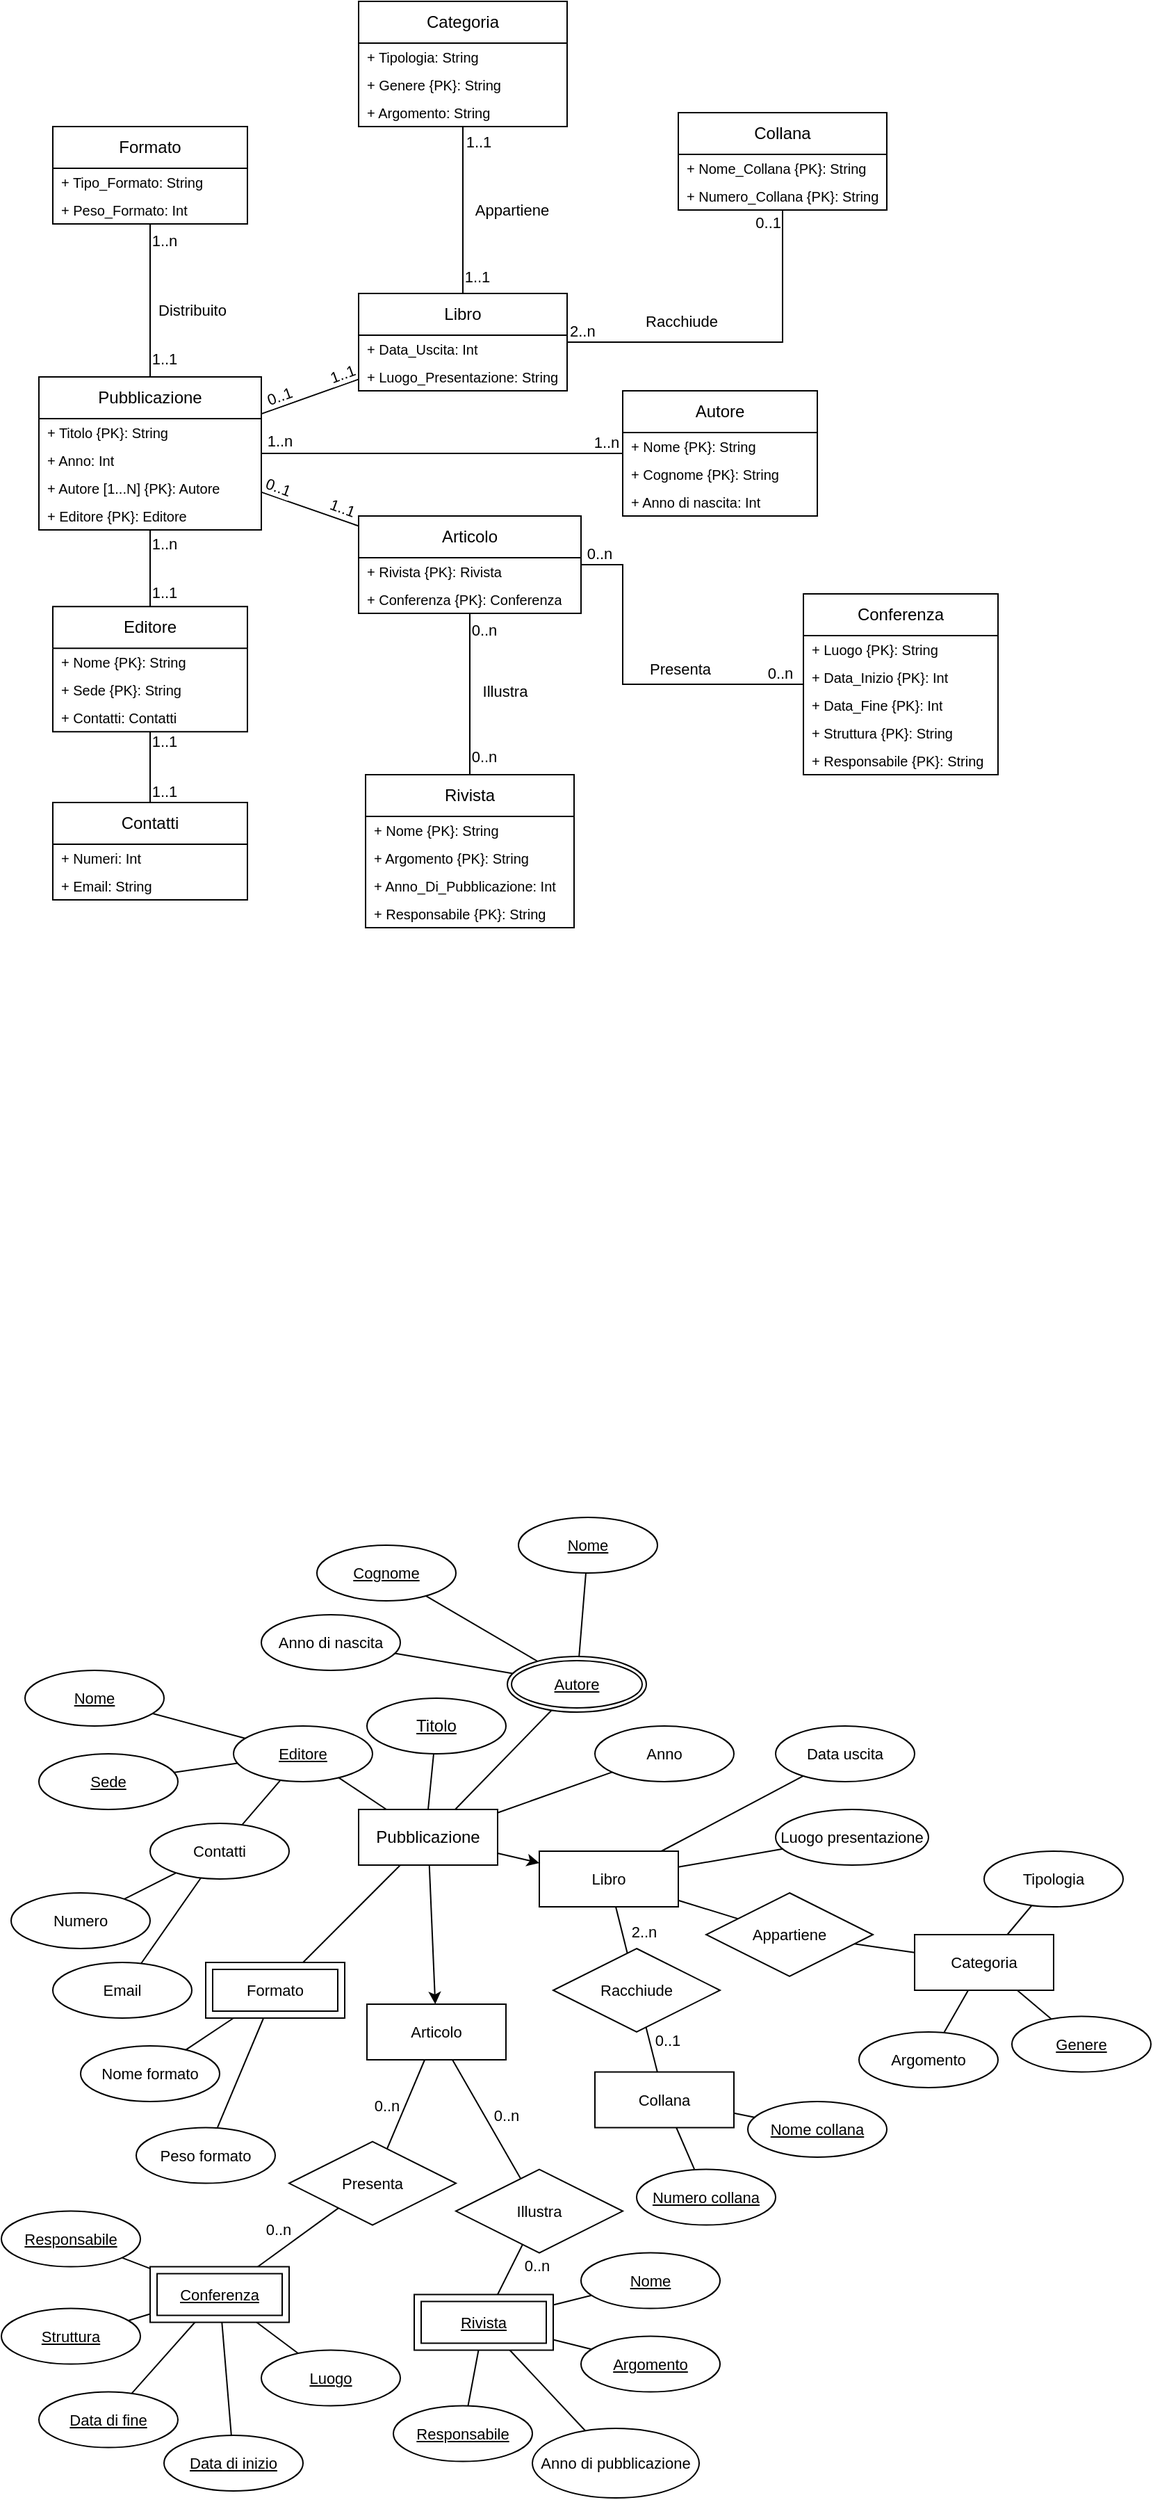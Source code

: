 <mxfile version="26.1.3">
  <diagram name="Pagina-1" id="gUakb1eG00iQR8x7TaLS">
    <mxGraphModel dx="3149" dy="2540" grid="1" gridSize="10" guides="1" tooltips="1" connect="1" arrows="1" fold="1" page="1" pageScale="1" pageWidth="827" pageHeight="1169" math="0" shadow="0">
      <root>
        <mxCell id="0" />
        <mxCell id="1" parent="0" />
        <mxCell id="voZhsEm-r_xCfaCIF_3K-1" value="Pubblicazione" style="swimlane;fontStyle=0;childLayout=stackLayout;horizontal=1;startSize=30;horizontalStack=0;resizeParent=1;resizeParentMax=0;resizeLast=0;collapsible=1;marginBottom=0;whiteSpace=wrap;html=1;" parent="1" vertex="1">
          <mxGeometry x="-800" y="-780" width="160" height="110" as="geometry" />
        </mxCell>
        <mxCell id="voZhsEm-r_xCfaCIF_3K-2" value="&lt;font style=&quot;font-size: 10px;&quot;&gt;+ Titolo {PK}: String&lt;/font&gt;" style="text;strokeColor=none;fillColor=none;align=left;verticalAlign=middle;spacingLeft=4;spacingRight=4;overflow=hidden;points=[[0,0.5],[1,0.5]];portConstraint=eastwest;rotatable=0;whiteSpace=wrap;html=1;" parent="voZhsEm-r_xCfaCIF_3K-1" vertex="1">
          <mxGeometry y="30" width="160" height="20" as="geometry" />
        </mxCell>
        <mxCell id="voZhsEm-r_xCfaCIF_3K-4" value="&lt;font style=&quot;font-size: 10px;&quot;&gt;+ Anno: Int&lt;/font&gt;" style="text;strokeColor=none;fillColor=none;align=left;verticalAlign=middle;spacingLeft=4;spacingRight=4;overflow=hidden;points=[[0,0.5],[1,0.5]];portConstraint=eastwest;rotatable=0;whiteSpace=wrap;html=1;" parent="voZhsEm-r_xCfaCIF_3K-1" vertex="1">
          <mxGeometry y="50" width="160" height="20" as="geometry" />
        </mxCell>
        <mxCell id="voZhsEm-r_xCfaCIF_3K-3" value="&lt;font style=&quot;font-size: 10px;&quot;&gt;+ Autore [1...N] {PK}: Autore&lt;/font&gt;" style="text;strokeColor=none;fillColor=none;align=left;verticalAlign=middle;spacingLeft=4;spacingRight=4;overflow=hidden;points=[[0,0.5],[1,0.5]];portConstraint=eastwest;rotatable=0;whiteSpace=wrap;html=1;" parent="voZhsEm-r_xCfaCIF_3K-1" vertex="1">
          <mxGeometry y="70" width="160" height="20" as="geometry" />
        </mxCell>
        <mxCell id="jsHb7b36GZ4GkRZqTDLe-23" value="&lt;font style=&quot;font-size: 10px;&quot;&gt;+ Editore {PK}: Editore&lt;/font&gt;" style="text;strokeColor=none;fillColor=none;align=left;verticalAlign=middle;spacingLeft=4;spacingRight=4;overflow=hidden;points=[[0,0.5],[1,0.5]];portConstraint=eastwest;rotatable=0;whiteSpace=wrap;html=1;" parent="voZhsEm-r_xCfaCIF_3K-1" vertex="1">
          <mxGeometry y="90" width="160" height="20" as="geometry" />
        </mxCell>
        <mxCell id="jsHb7b36GZ4GkRZqTDLe-57" style="edgeStyle=orthogonalEdgeStyle;rounded=0;orthogonalLoop=1;jettySize=auto;html=1;fontSize=12;startSize=8;endSize=8;endArrow=none;startFill=0;" parent="1" source="voZhsEm-r_xCfaCIF_3K-10" target="voZhsEm-r_xCfaCIF_3K-1" edge="1">
          <mxGeometry relative="1" as="geometry" />
        </mxCell>
        <mxCell id="LyLU5Vvw4hms6EyPSJXu-3" value="1..n" style="edgeLabel;html=1;align=center;verticalAlign=middle;resizable=0;points=[];" vertex="1" connectable="0" parent="jsHb7b36GZ4GkRZqTDLe-57">
          <mxGeometry x="0.943" relative="1" as="geometry">
            <mxPoint x="5" y="-9" as="offset" />
          </mxGeometry>
        </mxCell>
        <mxCell id="LyLU5Vvw4hms6EyPSJXu-4" value="1..n" style="edgeLabel;html=1;align=center;verticalAlign=middle;resizable=0;points=[];" vertex="1" connectable="0" parent="jsHb7b36GZ4GkRZqTDLe-57">
          <mxGeometry x="-0.895" relative="1" as="geometry">
            <mxPoint x="1" y="-8" as="offset" />
          </mxGeometry>
        </mxCell>
        <mxCell id="voZhsEm-r_xCfaCIF_3K-10" value="Autore" style="swimlane;fontStyle=0;childLayout=stackLayout;horizontal=1;startSize=30;horizontalStack=0;resizeParent=1;resizeParentMax=0;resizeLast=0;collapsible=1;marginBottom=0;whiteSpace=wrap;html=1;" parent="1" vertex="1">
          <mxGeometry x="-380" y="-770" width="140" height="90" as="geometry" />
        </mxCell>
        <mxCell id="voZhsEm-r_xCfaCIF_3K-11" value="&lt;font style=&quot;font-size: 10px;&quot;&gt;+ Nome {PK}: String&lt;/font&gt;" style="text;strokeColor=none;fillColor=none;align=left;verticalAlign=middle;spacingLeft=4;spacingRight=4;overflow=hidden;points=[[0,0.5],[1,0.5]];portConstraint=eastwest;rotatable=0;whiteSpace=wrap;html=1;" parent="voZhsEm-r_xCfaCIF_3K-10" vertex="1">
          <mxGeometry y="30" width="140" height="20" as="geometry" />
        </mxCell>
        <mxCell id="voZhsEm-r_xCfaCIF_3K-12" value="&lt;font style=&quot;font-size: 10px;&quot;&gt;+ Cognome {PK}: String&lt;/font&gt;" style="text;strokeColor=none;fillColor=none;align=left;verticalAlign=middle;spacingLeft=4;spacingRight=4;overflow=hidden;points=[[0,0.5],[1,0.5]];portConstraint=eastwest;rotatable=0;whiteSpace=wrap;html=1;" parent="voZhsEm-r_xCfaCIF_3K-10" vertex="1">
          <mxGeometry y="50" width="140" height="20" as="geometry" />
        </mxCell>
        <mxCell id="voZhsEm-r_xCfaCIF_3K-13" value="&lt;font style=&quot;font-size: 10px;&quot;&gt;+ Anno di nascita: Int&lt;/font&gt;" style="text;strokeColor=none;fillColor=none;align=left;verticalAlign=middle;spacingLeft=4;spacingRight=4;overflow=hidden;points=[[0,0.5],[1,0.5]];portConstraint=eastwest;rotatable=0;whiteSpace=wrap;html=1;" parent="voZhsEm-r_xCfaCIF_3K-10" vertex="1">
          <mxGeometry y="70" width="140" height="20" as="geometry" />
        </mxCell>
        <mxCell id="jsHb7b36GZ4GkRZqTDLe-11" style="edgeStyle=orthogonalEdgeStyle;rounded=0;orthogonalLoop=1;jettySize=auto;html=1;fontSize=12;startSize=8;endSize=8;endArrow=none;startFill=0;" parent="1" source="voZhsEm-r_xCfaCIF_3K-14" target="voZhsEm-r_xCfaCIF_3K-42" edge="1">
          <mxGeometry relative="1" as="geometry" />
        </mxCell>
        <mxCell id="LyLU5Vvw4hms6EyPSJXu-11" value="0..n" style="edgeLabel;html=1;align=center;verticalAlign=middle;resizable=0;points=[];" vertex="1" connectable="0" parent="jsHb7b36GZ4GkRZqTDLe-11">
          <mxGeometry x="0.811" relative="1" as="geometry">
            <mxPoint x="10" y="1" as="offset" />
          </mxGeometry>
        </mxCell>
        <mxCell id="LyLU5Vvw4hms6EyPSJXu-12" value="0..n" style="edgeLabel;html=1;align=center;verticalAlign=middle;resizable=0;points=[];" vertex="1" connectable="0" parent="jsHb7b36GZ4GkRZqTDLe-11">
          <mxGeometry x="-0.781" relative="1" as="geometry">
            <mxPoint x="10" y="-1" as="offset" />
          </mxGeometry>
        </mxCell>
        <mxCell id="LyLU5Vvw4hms6EyPSJXu-122" value="Illustra" style="edgeLabel;html=1;align=center;verticalAlign=middle;resizable=0;points=[];fontFamily=Helvetica;fontSize=11;fontColor=default;labelBackgroundColor=default;" vertex="1" connectable="0" parent="jsHb7b36GZ4GkRZqTDLe-11">
          <mxGeometry x="0.031" y="-1" relative="1" as="geometry">
            <mxPoint x="24" as="offset" />
          </mxGeometry>
        </mxCell>
        <mxCell id="voZhsEm-r_xCfaCIF_3K-14" value="Rivista" style="swimlane;fontStyle=0;childLayout=stackLayout;horizontal=1;startSize=30;horizontalStack=0;resizeParent=1;resizeParentMax=0;resizeLast=0;collapsible=1;marginBottom=0;whiteSpace=wrap;html=1;" parent="1" vertex="1">
          <mxGeometry x="-565" y="-494" width="150" height="110" as="geometry" />
        </mxCell>
        <mxCell id="voZhsEm-r_xCfaCIF_3K-15" value="&lt;font style=&quot;font-size: 10px;&quot;&gt;+ Nome {PK}: String&lt;/font&gt;" style="text;strokeColor=none;fillColor=none;align=left;verticalAlign=middle;spacingLeft=4;spacingRight=4;overflow=hidden;points=[[0,0.5],[1,0.5]];portConstraint=eastwest;rotatable=0;whiteSpace=wrap;html=1;" parent="voZhsEm-r_xCfaCIF_3K-14" vertex="1">
          <mxGeometry y="30" width="150" height="20" as="geometry" />
        </mxCell>
        <mxCell id="voZhsEm-r_xCfaCIF_3K-16" value="&lt;font style=&quot;font-size: 10px;&quot;&gt;+ Argomento {PK}: String&lt;/font&gt;" style="text;strokeColor=none;fillColor=none;align=left;verticalAlign=middle;spacingLeft=4;spacingRight=4;overflow=hidden;points=[[0,0.5],[1,0.5]];portConstraint=eastwest;rotatable=0;whiteSpace=wrap;html=1;" parent="voZhsEm-r_xCfaCIF_3K-14" vertex="1">
          <mxGeometry y="50" width="150" height="20" as="geometry" />
        </mxCell>
        <mxCell id="voZhsEm-r_xCfaCIF_3K-18" value="&lt;span style=&quot;font-size: 10px;&quot;&gt;+ Anno_Di_Pubblicazione: Int&lt;/span&gt;" style="text;strokeColor=none;fillColor=none;align=left;verticalAlign=middle;spacingLeft=4;spacingRight=4;overflow=hidden;points=[[0,0.5],[1,0.5]];portConstraint=eastwest;rotatable=0;whiteSpace=wrap;html=1;" parent="voZhsEm-r_xCfaCIF_3K-14" vertex="1">
          <mxGeometry y="70" width="150" height="20" as="geometry" />
        </mxCell>
        <mxCell id="jsHb7b36GZ4GkRZqTDLe-46" value="&lt;span style=&quot;font-size: 10px;&quot;&gt;+ Responsabile&amp;nbsp;&lt;/span&gt;&lt;span style=&quot;font-size: 10px;&quot;&gt;{PK}&lt;/span&gt;&lt;span style=&quot;font-size: 10px;&quot;&gt;: String&lt;/span&gt;" style="text;strokeColor=none;fillColor=none;align=left;verticalAlign=middle;spacingLeft=4;spacingRight=4;overflow=hidden;points=[[0,0.5],[1,0.5]];portConstraint=eastwest;rotatable=0;whiteSpace=wrap;html=1;" parent="voZhsEm-r_xCfaCIF_3K-14" vertex="1">
          <mxGeometry y="90" width="150" height="20" as="geometry" />
        </mxCell>
        <mxCell id="jsHb7b36GZ4GkRZqTDLe-55" style="edgeStyle=orthogonalEdgeStyle;rounded=0;orthogonalLoop=1;jettySize=auto;html=1;fontSize=12;startSize=8;endSize=8;endArrow=none;startFill=0;" parent="1" source="voZhsEm-r_xCfaCIF_3K-21" target="jsHb7b36GZ4GkRZqTDLe-42" edge="1">
          <mxGeometry relative="1" as="geometry" />
        </mxCell>
        <mxCell id="LyLU5Vvw4hms6EyPSJXu-15" value="1..1" style="edgeLabel;html=1;align=center;verticalAlign=middle;resizable=0;points=[];" vertex="1" connectable="0" parent="jsHb7b36GZ4GkRZqTDLe-55">
          <mxGeometry x="0.773" y="-1" relative="1" as="geometry">
            <mxPoint x="9" y="1" as="offset" />
          </mxGeometry>
        </mxCell>
        <mxCell id="LyLU5Vvw4hms6EyPSJXu-16" value="1..1" style="edgeLabel;html=1;align=center;verticalAlign=middle;resizable=0;points=[];" vertex="1" connectable="0" parent="jsHb7b36GZ4GkRZqTDLe-55">
          <mxGeometry x="-0.674" y="2" relative="1" as="geometry">
            <mxPoint x="12" as="offset" />
          </mxGeometry>
        </mxCell>
        <mxCell id="voZhsEm-r_xCfaCIF_3K-21" value="Contatti" style="swimlane;fontStyle=0;childLayout=stackLayout;horizontal=1;startSize=30;horizontalStack=0;resizeParent=1;resizeParentMax=0;resizeLast=0;collapsible=1;marginBottom=0;whiteSpace=wrap;html=1;" parent="1" vertex="1">
          <mxGeometry x="-790" y="-474" width="140" height="70" as="geometry" />
        </mxCell>
        <mxCell id="voZhsEm-r_xCfaCIF_3K-22" value="&lt;font style=&quot;font-size: 10px;&quot;&gt;+ Numeri: Int&amp;nbsp;&lt;/font&gt;" style="text;strokeColor=none;fillColor=none;align=left;verticalAlign=middle;spacingLeft=4;spacingRight=4;overflow=hidden;points=[[0,0.5],[1,0.5]];portConstraint=eastwest;rotatable=0;whiteSpace=wrap;html=1;" parent="voZhsEm-r_xCfaCIF_3K-21" vertex="1">
          <mxGeometry y="30" width="140" height="20" as="geometry" />
        </mxCell>
        <mxCell id="voZhsEm-r_xCfaCIF_3K-23" value="&lt;font style=&quot;font-size: 10px;&quot;&gt;+ Email: String&lt;/font&gt;" style="text;strokeColor=none;fillColor=none;align=left;verticalAlign=middle;spacingLeft=4;spacingRight=4;overflow=hidden;points=[[0,0.5],[1,0.5]];portConstraint=eastwest;rotatable=0;whiteSpace=wrap;html=1;" parent="voZhsEm-r_xCfaCIF_3K-21" vertex="1">
          <mxGeometry y="50" width="140" height="20" as="geometry" />
        </mxCell>
        <mxCell id="jsHb7b36GZ4GkRZqTDLe-6" style="edgeStyle=orthogonalEdgeStyle;rounded=0;orthogonalLoop=1;jettySize=auto;html=1;fontSize=12;startSize=8;endSize=8;strokeColor=default;endArrow=none;startFill=0;" parent="1" source="voZhsEm-r_xCfaCIF_3K-31" target="jsHb7b36GZ4GkRZqTDLe-2" edge="1">
          <mxGeometry relative="1" as="geometry" />
        </mxCell>
        <mxCell id="LyLU5Vvw4hms6EyPSJXu-1" value="1..1" style="edgeLabel;html=1;align=center;verticalAlign=middle;resizable=0;points=[];" vertex="1" connectable="0" parent="jsHb7b36GZ4GkRZqTDLe-6">
          <mxGeometry x="0.773" y="1" relative="1" as="geometry">
            <mxPoint x="9" y="1" as="offset" />
          </mxGeometry>
        </mxCell>
        <mxCell id="LyLU5Vvw4hms6EyPSJXu-2" value="1..1" style="edgeLabel;html=1;align=center;verticalAlign=middle;resizable=0;points=[];" vertex="1" connectable="0" parent="jsHb7b36GZ4GkRZqTDLe-6">
          <mxGeometry x="-0.858" y="-2" relative="1" as="geometry">
            <mxPoint x="13" y="2" as="offset" />
          </mxGeometry>
        </mxCell>
        <mxCell id="LyLU5Vvw4hms6EyPSJXu-125" value="Appartiene" style="edgeLabel;html=1;align=center;verticalAlign=middle;resizable=0;points=[];fontFamily=Helvetica;fontSize=11;fontColor=default;labelBackgroundColor=default;" vertex="1" connectable="0" parent="jsHb7b36GZ4GkRZqTDLe-6">
          <mxGeometry x="0.001" y="-2" relative="1" as="geometry">
            <mxPoint x="37" as="offset" />
          </mxGeometry>
        </mxCell>
        <mxCell id="voZhsEm-r_xCfaCIF_3K-31" value="Categoria" style="swimlane;fontStyle=0;childLayout=stackLayout;horizontal=1;startSize=30;horizontalStack=0;resizeParent=1;resizeParentMax=0;resizeLast=0;collapsible=1;marginBottom=0;whiteSpace=wrap;html=1;" parent="1" vertex="1">
          <mxGeometry x="-570" y="-1050" width="150" height="90" as="geometry" />
        </mxCell>
        <mxCell id="voZhsEm-r_xCfaCIF_3K-32" value="&lt;font style=&quot;font-size: 10px;&quot;&gt;+ Tipologia: String&lt;/font&gt;" style="text;strokeColor=none;fillColor=none;align=left;verticalAlign=middle;spacingLeft=4;spacingRight=4;overflow=hidden;points=[[0,0.5],[1,0.5]];portConstraint=eastwest;rotatable=0;whiteSpace=wrap;html=1;" parent="voZhsEm-r_xCfaCIF_3K-31" vertex="1">
          <mxGeometry y="30" width="150" height="20" as="geometry" />
        </mxCell>
        <mxCell id="voZhsEm-r_xCfaCIF_3K-33" value="&lt;font style=&quot;font-size: 10px;&quot;&gt;+ Genere {PK}: String&lt;/font&gt;" style="text;strokeColor=none;fillColor=none;align=left;verticalAlign=middle;spacingLeft=4;spacingRight=4;overflow=hidden;points=[[0,0.5],[1,0.5]];portConstraint=eastwest;rotatable=0;whiteSpace=wrap;html=1;" parent="voZhsEm-r_xCfaCIF_3K-31" vertex="1">
          <mxGeometry y="50" width="150" height="20" as="geometry" />
        </mxCell>
        <mxCell id="voZhsEm-r_xCfaCIF_3K-34" value="&lt;font style=&quot;font-size: 10px;&quot;&gt;+ Argomento: String&lt;/font&gt;" style="text;strokeColor=none;fillColor=none;align=left;verticalAlign=middle;spacingLeft=4;spacingRight=4;overflow=hidden;points=[[0,0.5],[1,0.5]];portConstraint=eastwest;rotatable=0;whiteSpace=wrap;html=1;" parent="voZhsEm-r_xCfaCIF_3K-31" vertex="1">
          <mxGeometry y="70" width="150" height="20" as="geometry" />
        </mxCell>
        <mxCell id="jsHb7b36GZ4GkRZqTDLe-8" style="edgeStyle=none;curved=1;rounded=0;orthogonalLoop=1;jettySize=auto;html=1;fontSize=12;startSize=8;endSize=8;endArrow=none;startFill=0;" parent="1" source="voZhsEm-r_xCfaCIF_3K-42" target="voZhsEm-r_xCfaCIF_3K-1" edge="1">
          <mxGeometry relative="1" as="geometry" />
        </mxCell>
        <mxCell id="LyLU5Vvw4hms6EyPSJXu-5" value="0..1" style="edgeLabel;html=1;align=center;verticalAlign=middle;resizable=0;points=[];rotation=20;" vertex="1" connectable="0" parent="jsHb7b36GZ4GkRZqTDLe-8">
          <mxGeometry x="0.795" y="-1" relative="1" as="geometry">
            <mxPoint x="4" y="-6" as="offset" />
          </mxGeometry>
        </mxCell>
        <mxCell id="LyLU5Vvw4hms6EyPSJXu-6" value="1..1" style="edgeLabel;html=1;align=center;verticalAlign=middle;resizable=0;points=[];rotation=20;" vertex="1" connectable="0" parent="jsHb7b36GZ4GkRZqTDLe-8">
          <mxGeometry x="-0.665" y="-2" relative="1" as="geometry">
            <mxPoint x="-1" y="-7" as="offset" />
          </mxGeometry>
        </mxCell>
        <mxCell id="voZhsEm-r_xCfaCIF_3K-42" value="Articolo" style="swimlane;fontStyle=0;childLayout=stackLayout;horizontal=1;startSize=30;horizontalStack=0;resizeParent=1;resizeParentMax=0;resizeLast=0;collapsible=1;marginBottom=0;whiteSpace=wrap;html=1;" parent="1" vertex="1">
          <mxGeometry x="-570" y="-680" width="160" height="70" as="geometry" />
        </mxCell>
        <mxCell id="voZhsEm-r_xCfaCIF_3K-44" value="&lt;font style=&quot;font-size: 10px;&quot;&gt;+ Rivista {PK}: Rivista&lt;/font&gt;" style="text;strokeColor=none;fillColor=none;align=left;verticalAlign=middle;spacingLeft=4;spacingRight=4;overflow=hidden;points=[[0,0.5],[1,0.5]];portConstraint=eastwest;rotatable=0;whiteSpace=wrap;html=1;" parent="voZhsEm-r_xCfaCIF_3K-42" vertex="1">
          <mxGeometry y="30" width="160" height="20" as="geometry" />
        </mxCell>
        <mxCell id="voZhsEm-r_xCfaCIF_3K-50" value="&lt;font style=&quot;font-size: 10px;&quot;&gt;+ Conferenza {PK}: Conferenza&lt;/font&gt;" style="text;strokeColor=none;fillColor=none;align=left;verticalAlign=middle;spacingLeft=4;spacingRight=4;overflow=hidden;points=[[0,0.5],[1,0.5]];portConstraint=eastwest;rotatable=0;whiteSpace=wrap;html=1;" parent="voZhsEm-r_xCfaCIF_3K-42" vertex="1">
          <mxGeometry y="50" width="160" height="20" as="geometry" />
        </mxCell>
        <mxCell id="voZhsEm-r_xCfaCIF_3K-46" value="Collana" style="swimlane;fontStyle=0;childLayout=stackLayout;horizontal=1;startSize=30;horizontalStack=0;resizeParent=1;resizeParentMax=0;resizeLast=0;collapsible=1;marginBottom=0;whiteSpace=wrap;html=1;" parent="1" vertex="1">
          <mxGeometry x="-340" y="-970" width="150" height="70" as="geometry" />
        </mxCell>
        <mxCell id="voZhsEm-r_xCfaCIF_3K-47" value="&lt;font style=&quot;font-size: 10px;&quot;&gt;+ Nome_Collana {PK}: String&lt;/font&gt;" style="text;strokeColor=none;fillColor=none;align=left;verticalAlign=middle;spacingLeft=4;spacingRight=4;overflow=hidden;points=[[0,0.5],[1,0.5]];portConstraint=eastwest;rotatable=0;whiteSpace=wrap;html=1;" parent="voZhsEm-r_xCfaCIF_3K-46" vertex="1">
          <mxGeometry y="30" width="150" height="20" as="geometry" />
        </mxCell>
        <mxCell id="voZhsEm-r_xCfaCIF_3K-48" value="&lt;font style=&quot;font-size: 10px;&quot;&gt;+ Numero_Collana {PK}: String&lt;/font&gt;" style="text;strokeColor=none;fillColor=none;align=left;verticalAlign=middle;spacingLeft=4;spacingRight=4;overflow=hidden;points=[[0,0.5],[1,0.5]];portConstraint=eastwest;rotatable=0;whiteSpace=wrap;html=1;" parent="voZhsEm-r_xCfaCIF_3K-46" vertex="1">
          <mxGeometry y="50" width="150" height="20" as="geometry" />
        </mxCell>
        <mxCell id="jsHb7b36GZ4GkRZqTDLe-12" style="edgeStyle=orthogonalEdgeStyle;rounded=0;orthogonalLoop=1;jettySize=auto;html=1;fontSize=12;startSize=8;endSize=8;endArrow=none;startFill=0;" parent="1" source="voZhsEm-r_xCfaCIF_3K-51" target="voZhsEm-r_xCfaCIF_3K-1" edge="1">
          <mxGeometry relative="1" as="geometry" />
        </mxCell>
        <mxCell id="LyLU5Vvw4hms6EyPSJXu-17" value="1..1" style="edgeLabel;html=1;align=center;verticalAlign=middle;resizable=0;points=[];" vertex="1" connectable="0" parent="jsHb7b36GZ4GkRZqTDLe-12">
          <mxGeometry x="0.808" relative="1" as="geometry">
            <mxPoint x="10" y="-3" as="offset" />
          </mxGeometry>
        </mxCell>
        <mxCell id="LyLU5Vvw4hms6EyPSJXu-18" value="1..n" style="edgeLabel;html=1;align=center;verticalAlign=middle;resizable=0;points=[];" vertex="1" connectable="0" parent="jsHb7b36GZ4GkRZqTDLe-12">
          <mxGeometry x="-0.811" relative="1" as="geometry">
            <mxPoint x="10" y="1" as="offset" />
          </mxGeometry>
        </mxCell>
        <mxCell id="LyLU5Vvw4hms6EyPSJXu-126" value="Distribuito" style="edgeLabel;html=1;align=center;verticalAlign=middle;resizable=0;points=[];fontFamily=Helvetica;fontSize=11;fontColor=default;labelBackgroundColor=default;" vertex="1" connectable="0" parent="jsHb7b36GZ4GkRZqTDLe-12">
          <mxGeometry x="0.124" y="1" relative="1" as="geometry">
            <mxPoint x="29" as="offset" />
          </mxGeometry>
        </mxCell>
        <mxCell id="voZhsEm-r_xCfaCIF_3K-51" value="Formato" style="swimlane;fontStyle=0;childLayout=stackLayout;horizontal=1;startSize=30;horizontalStack=0;resizeParent=1;resizeParentMax=0;resizeLast=0;collapsible=1;marginBottom=0;whiteSpace=wrap;html=1;" parent="1" vertex="1">
          <mxGeometry x="-790" y="-960" width="140" height="70" as="geometry" />
        </mxCell>
        <mxCell id="voZhsEm-r_xCfaCIF_3K-52" value="&lt;span style=&quot;font-size: 10px;&quot;&gt;+ Tipo&lt;/span&gt;&lt;span style=&quot;font-size: 10px; background-color: transparent; color: light-dark(rgb(0, 0, 0), rgb(255, 255, 255));&quot;&gt;_Formato: String&lt;/span&gt;" style="text;strokeColor=none;fillColor=none;align=left;verticalAlign=middle;spacingLeft=4;spacingRight=4;overflow=hidden;points=[[0,0.5],[1,0.5]];portConstraint=eastwest;rotatable=0;whiteSpace=wrap;html=1;" parent="voZhsEm-r_xCfaCIF_3K-51" vertex="1">
          <mxGeometry y="30" width="140" height="20" as="geometry" />
        </mxCell>
        <mxCell id="voZhsEm-r_xCfaCIF_3K-53" value="&lt;span style=&quot;font-size: 10px;&quot;&gt;+ Peso_Formato: Int&lt;/span&gt;" style="text;strokeColor=none;fillColor=none;align=left;verticalAlign=middle;spacingLeft=4;spacingRight=4;overflow=hidden;points=[[0,0.5],[1,0.5]];portConstraint=eastwest;rotatable=0;whiteSpace=wrap;html=1;" parent="voZhsEm-r_xCfaCIF_3K-51" vertex="1">
          <mxGeometry y="50" width="140" height="20" as="geometry" />
        </mxCell>
        <mxCell id="jsHb7b36GZ4GkRZqTDLe-7" style="edgeStyle=none;curved=0;rounded=0;orthogonalLoop=1;jettySize=auto;html=1;fontSize=12;startSize=8;endSize=8;endArrow=none;startFill=0;" parent="1" source="jsHb7b36GZ4GkRZqTDLe-2" target="voZhsEm-r_xCfaCIF_3K-1" edge="1">
          <mxGeometry relative="1" as="geometry" />
        </mxCell>
        <mxCell id="LyLU5Vvw4hms6EyPSJXu-7" value="0..1" style="edgeLabel;html=1;align=center;verticalAlign=middle;resizable=0;points=[];rotation=340;" vertex="1" connectable="0" parent="jsHb7b36GZ4GkRZqTDLe-7">
          <mxGeometry x="-0.789" relative="1" as="geometry">
            <mxPoint x="-50" y="10" as="offset" />
          </mxGeometry>
        </mxCell>
        <mxCell id="LyLU5Vvw4hms6EyPSJXu-8" value="1..1" style="edgeLabel;html=1;align=center;verticalAlign=middle;resizable=0;points=[];rotation=340;" vertex="1" connectable="0" parent="jsHb7b36GZ4GkRZqTDLe-7">
          <mxGeometry x="-0.787" y="-2" relative="1" as="geometry">
            <mxPoint x="-4" y="-5" as="offset" />
          </mxGeometry>
        </mxCell>
        <mxCell id="jsHb7b36GZ4GkRZqTDLe-2" value="Libro" style="swimlane;fontStyle=0;childLayout=stackLayout;horizontal=1;startSize=30;horizontalStack=0;resizeParent=1;resizeParentMax=0;resizeLast=0;collapsible=1;marginBottom=0;whiteSpace=wrap;html=1;" parent="1" vertex="1">
          <mxGeometry x="-570" y="-840" width="150" height="70" as="geometry" />
        </mxCell>
        <mxCell id="jsHb7b36GZ4GkRZqTDLe-26" value="&lt;font style=&quot;font-size: 10px;&quot;&gt;+ Data_Uscita&lt;/font&gt;&lt;span style=&quot;font-size: 10px; background-color: transparent; color: light-dark(rgb(0, 0, 0), rgb(255, 255, 255));&quot;&gt;: Int&lt;/span&gt;" style="text;strokeColor=none;fillColor=none;align=left;verticalAlign=middle;spacingLeft=4;spacingRight=4;overflow=hidden;points=[[0,0.5],[1,0.5]];portConstraint=eastwest;rotatable=0;whiteSpace=wrap;html=1;" parent="jsHb7b36GZ4GkRZqTDLe-2" vertex="1">
          <mxGeometry y="30" width="150" height="20" as="geometry" />
        </mxCell>
        <mxCell id="jsHb7b36GZ4GkRZqTDLe-27" value="&lt;font style=&quot;font-size: 10px;&quot;&gt;+ Luogo_Presentazione&lt;/font&gt;&lt;span style=&quot;font-size: 10px; background-color: transparent; color: light-dark(rgb(0, 0, 0), rgb(255, 255, 255));&quot;&gt;: String&lt;/span&gt;" style="text;strokeColor=none;fillColor=none;align=left;verticalAlign=middle;spacingLeft=4;spacingRight=4;overflow=hidden;points=[[0,0.5],[1,0.5]];portConstraint=eastwest;rotatable=0;whiteSpace=wrap;html=1;" parent="jsHb7b36GZ4GkRZqTDLe-2" vertex="1">
          <mxGeometry y="50" width="150" height="20" as="geometry" />
        </mxCell>
        <mxCell id="jsHb7b36GZ4GkRZqTDLe-33" value="" style="endArrow=none;html=1;edgeStyle=orthogonalEdgeStyle;rounded=0;fontSize=12;startSize=8;endSize=8;curved=0;" parent="1" source="jsHb7b36GZ4GkRZqTDLe-2" target="voZhsEm-r_xCfaCIF_3K-46" edge="1">
          <mxGeometry relative="1" as="geometry">
            <mxPoint x="-390" y="-760" as="sourcePoint" />
            <mxPoint x="-230" y="-760" as="targetPoint" />
          </mxGeometry>
        </mxCell>
        <mxCell id="jsHb7b36GZ4GkRZqTDLe-34" value="2..n" style="edgeLabel;resizable=0;html=1;align=left;verticalAlign=bottom;" parent="jsHb7b36GZ4GkRZqTDLe-33" connectable="0" vertex="1">
          <mxGeometry x="-1" relative="1" as="geometry">
            <mxPoint as="offset" />
          </mxGeometry>
        </mxCell>
        <mxCell id="jsHb7b36GZ4GkRZqTDLe-35" value="0..1" style="edgeLabel;resizable=0;html=1;align=right;verticalAlign=bottom;" parent="jsHb7b36GZ4GkRZqTDLe-33" connectable="0" vertex="1">
          <mxGeometry x="1" relative="1" as="geometry">
            <mxPoint x="-1" y="17" as="offset" />
          </mxGeometry>
        </mxCell>
        <mxCell id="LyLU5Vvw4hms6EyPSJXu-124" value="Racchiude" style="edgeLabel;html=1;align=center;verticalAlign=middle;resizable=0;points=[];fontFamily=Helvetica;fontSize=11;fontColor=default;labelBackgroundColor=default;" vertex="1" connectable="0" parent="jsHb7b36GZ4GkRZqTDLe-33">
          <mxGeometry x="-0.349" y="1" relative="1" as="geometry">
            <mxPoint y="-14" as="offset" />
          </mxGeometry>
        </mxCell>
        <mxCell id="jsHb7b36GZ4GkRZqTDLe-56" style="edgeStyle=orthogonalEdgeStyle;rounded=0;orthogonalLoop=1;jettySize=auto;html=1;fontSize=12;startSize=8;endSize=8;endArrow=none;startFill=0;" parent="1" source="jsHb7b36GZ4GkRZqTDLe-42" target="voZhsEm-r_xCfaCIF_3K-1" edge="1">
          <mxGeometry relative="1" as="geometry" />
        </mxCell>
        <mxCell id="LyLU5Vvw4hms6EyPSJXu-13" value="1..n" style="edgeLabel;html=1;align=center;verticalAlign=middle;resizable=0;points=[];" vertex="1" connectable="0" parent="jsHb7b36GZ4GkRZqTDLe-56">
          <mxGeometry x="0.693" y="-1" relative="1" as="geometry">
            <mxPoint x="9" y="1" as="offset" />
          </mxGeometry>
        </mxCell>
        <mxCell id="LyLU5Vvw4hms6EyPSJXu-14" value="1..1" style="edgeLabel;html=1;align=center;verticalAlign=middle;resizable=0;points=[];" vertex="1" connectable="0" parent="jsHb7b36GZ4GkRZqTDLe-56">
          <mxGeometry x="-0.664" relative="1" as="geometry">
            <mxPoint x="10" y="-1" as="offset" />
          </mxGeometry>
        </mxCell>
        <mxCell id="jsHb7b36GZ4GkRZqTDLe-42" value="Editore" style="swimlane;fontStyle=0;childLayout=stackLayout;horizontal=1;startSize=30;horizontalStack=0;resizeParent=1;resizeParentMax=0;resizeLast=0;collapsible=1;marginBottom=0;whiteSpace=wrap;html=1;" parent="1" vertex="1">
          <mxGeometry x="-790" y="-614.88" width="140" height="90" as="geometry" />
        </mxCell>
        <mxCell id="jsHb7b36GZ4GkRZqTDLe-43" value="&lt;font style=&quot;font-size: 10px;&quot;&gt;+ Nome {PK}: String&lt;/font&gt;" style="text;strokeColor=none;fillColor=none;align=left;verticalAlign=middle;spacingLeft=4;spacingRight=4;overflow=hidden;points=[[0,0.5],[1,0.5]];portConstraint=eastwest;rotatable=0;whiteSpace=wrap;html=1;" parent="jsHb7b36GZ4GkRZqTDLe-42" vertex="1">
          <mxGeometry y="30" width="140" height="20" as="geometry" />
        </mxCell>
        <mxCell id="jsHb7b36GZ4GkRZqTDLe-44" value="&lt;font style=&quot;font-size: 10px;&quot;&gt;+ Sede {PK}: String&lt;/font&gt;" style="text;strokeColor=none;fillColor=none;align=left;verticalAlign=middle;spacingLeft=4;spacingRight=4;overflow=hidden;points=[[0,0.5],[1,0.5]];portConstraint=eastwest;rotatable=0;whiteSpace=wrap;html=1;" parent="jsHb7b36GZ4GkRZqTDLe-42" vertex="1">
          <mxGeometry y="50" width="140" height="20" as="geometry" />
        </mxCell>
        <mxCell id="jsHb7b36GZ4GkRZqTDLe-45" value="&lt;span style=&quot;font-size: 10px;&quot;&gt;+ Contatti: Contatti&lt;/span&gt;" style="text;strokeColor=none;fillColor=none;align=left;verticalAlign=middle;spacingLeft=4;spacingRight=4;overflow=hidden;points=[[0,0.5],[1,0.5]];portConstraint=eastwest;rotatable=0;whiteSpace=wrap;html=1;" parent="jsHb7b36GZ4GkRZqTDLe-42" vertex="1">
          <mxGeometry y="70" width="140" height="20" as="geometry" />
        </mxCell>
        <mxCell id="jsHb7b36GZ4GkRZqTDLe-52" style="edgeStyle=orthogonalEdgeStyle;rounded=0;orthogonalLoop=1;jettySize=auto;html=1;fontSize=12;startSize=8;endSize=8;endArrow=none;startFill=0;" parent="1" source="jsHb7b36GZ4GkRZqTDLe-47" target="voZhsEm-r_xCfaCIF_3K-42" edge="1">
          <mxGeometry relative="1" as="geometry">
            <Array as="points">
              <mxPoint x="-380" y="-559" />
              <mxPoint x="-380" y="-645" />
            </Array>
          </mxGeometry>
        </mxCell>
        <mxCell id="LyLU5Vvw4hms6EyPSJXu-9" value="0..n" style="edgeLabel;html=1;align=center;verticalAlign=middle;resizable=0;points=[];" vertex="1" connectable="0" parent="jsHb7b36GZ4GkRZqTDLe-52">
          <mxGeometry x="0.933" relative="1" as="geometry">
            <mxPoint x="5" y="-8" as="offset" />
          </mxGeometry>
        </mxCell>
        <mxCell id="LyLU5Vvw4hms6EyPSJXu-10" value="0..n" style="edgeLabel;html=1;align=center;verticalAlign=middle;resizable=0;points=[];" vertex="1" connectable="0" parent="jsHb7b36GZ4GkRZqTDLe-52">
          <mxGeometry x="-0.876" y="-2" relative="1" as="geometry">
            <mxPoint x="-2" y="-6" as="offset" />
          </mxGeometry>
        </mxCell>
        <mxCell id="LyLU5Vvw4hms6EyPSJXu-123" value="Presenta" style="edgeLabel;html=1;align=center;verticalAlign=middle;resizable=0;points=[];fontFamily=Helvetica;fontSize=11;fontColor=default;labelBackgroundColor=default;" vertex="1" connectable="0" parent="jsHb7b36GZ4GkRZqTDLe-52">
          <mxGeometry x="-0.037" y="-1" relative="1" as="geometry">
            <mxPoint x="29" y="-10" as="offset" />
          </mxGeometry>
        </mxCell>
        <mxCell id="jsHb7b36GZ4GkRZqTDLe-47" value="Conferenza" style="swimlane;fontStyle=0;childLayout=stackLayout;horizontal=1;startSize=30;horizontalStack=0;resizeParent=1;resizeParentMax=0;resizeLast=0;collapsible=1;marginBottom=0;whiteSpace=wrap;html=1;" parent="1" vertex="1">
          <mxGeometry x="-250" y="-624" width="140" height="130" as="geometry" />
        </mxCell>
        <mxCell id="jsHb7b36GZ4GkRZqTDLe-48" value="&lt;font style=&quot;font-size: 10px;&quot;&gt;+ Luogo {PK}: String&lt;/font&gt;" style="text;strokeColor=none;fillColor=none;align=left;verticalAlign=middle;spacingLeft=4;spacingRight=4;overflow=hidden;points=[[0,0.5],[1,0.5]];portConstraint=eastwest;rotatable=0;whiteSpace=wrap;html=1;" parent="jsHb7b36GZ4GkRZqTDLe-47" vertex="1">
          <mxGeometry y="30" width="140" height="20" as="geometry" />
        </mxCell>
        <mxCell id="jsHb7b36GZ4GkRZqTDLe-49" value="&lt;font style=&quot;font-size: 10px;&quot;&gt;+ Data_Inizio {PK}: Int&lt;/font&gt;" style="text;strokeColor=none;fillColor=none;align=left;verticalAlign=middle;spacingLeft=4;spacingRight=4;overflow=hidden;points=[[0,0.5],[1,0.5]];portConstraint=eastwest;rotatable=0;whiteSpace=wrap;html=1;" parent="jsHb7b36GZ4GkRZqTDLe-47" vertex="1">
          <mxGeometry y="50" width="140" height="20" as="geometry" />
        </mxCell>
        <mxCell id="jsHb7b36GZ4GkRZqTDLe-50" value="&lt;span style=&quot;font-size: 10px;&quot;&gt;+ Data_Fine&amp;nbsp;&lt;/span&gt;&lt;span style=&quot;font-size: 10px;&quot;&gt;{PK}&lt;/span&gt;&lt;span style=&quot;font-size: 10px;&quot;&gt;: Int&lt;/span&gt;" style="text;strokeColor=none;fillColor=none;align=left;verticalAlign=middle;spacingLeft=4;spacingRight=4;overflow=hidden;points=[[0,0.5],[1,0.5]];portConstraint=eastwest;rotatable=0;whiteSpace=wrap;html=1;" parent="jsHb7b36GZ4GkRZqTDLe-47" vertex="1">
          <mxGeometry y="70" width="140" height="20" as="geometry" />
        </mxCell>
        <mxCell id="jsHb7b36GZ4GkRZqTDLe-53" value="&lt;span style=&quot;font-size: 10px;&quot;&gt;+ Struttura&amp;nbsp;&lt;/span&gt;&lt;span style=&quot;font-size: 10px;&quot;&gt;{PK}&lt;/span&gt;&lt;span style=&quot;font-size: 10px;&quot;&gt;: String&lt;/span&gt;" style="text;strokeColor=none;fillColor=none;align=left;verticalAlign=middle;spacingLeft=4;spacingRight=4;overflow=hidden;points=[[0,0.5],[1,0.5]];portConstraint=eastwest;rotatable=0;whiteSpace=wrap;html=1;" parent="jsHb7b36GZ4GkRZqTDLe-47" vertex="1">
          <mxGeometry y="90" width="140" height="20" as="geometry" />
        </mxCell>
        <mxCell id="jsHb7b36GZ4GkRZqTDLe-51" value="&lt;span style=&quot;font-size: 10px;&quot;&gt;+ Responsabile&amp;nbsp;&lt;/span&gt;&lt;span style=&quot;font-size: 10px;&quot;&gt;{PK}&lt;/span&gt;&lt;span style=&quot;font-size: 10px;&quot;&gt;: String&lt;/span&gt;" style="text;strokeColor=none;fillColor=none;align=left;verticalAlign=middle;spacingLeft=4;spacingRight=4;overflow=hidden;points=[[0,0.5],[1,0.5]];portConstraint=eastwest;rotatable=0;whiteSpace=wrap;html=1;" parent="jsHb7b36GZ4GkRZqTDLe-47" vertex="1">
          <mxGeometry y="110" width="140" height="20" as="geometry" />
        </mxCell>
        <mxCell id="LyLU5Vvw4hms6EyPSJXu-19" value="Pubblicazione" style="whiteSpace=wrap;html=1;align=center;" vertex="1" parent="1">
          <mxGeometry x="-570" y="250" width="100" height="40" as="geometry" />
        </mxCell>
        <mxCell id="LyLU5Vvw4hms6EyPSJXu-21" style="rounded=0;orthogonalLoop=1;jettySize=auto;html=1;entryX=0.5;entryY=0;entryDx=0;entryDy=0;endArrow=none;startFill=0;" edge="1" parent="1" source="LyLU5Vvw4hms6EyPSJXu-20" target="LyLU5Vvw4hms6EyPSJXu-19">
          <mxGeometry relative="1" as="geometry" />
        </mxCell>
        <mxCell id="LyLU5Vvw4hms6EyPSJXu-20" value="&lt;u&gt;Titolo&lt;/u&gt;" style="ellipse;whiteSpace=wrap;html=1;align=center;" vertex="1" parent="1">
          <mxGeometry x="-564" y="170" width="100" height="40" as="geometry" />
        </mxCell>
        <mxCell id="LyLU5Vvw4hms6EyPSJXu-24" style="edgeStyle=none;shape=connector;rounded=0;orthogonalLoop=1;jettySize=auto;html=1;strokeColor=default;align=center;verticalAlign=middle;fontFamily=Helvetica;fontSize=11;fontColor=default;labelBackgroundColor=default;startFill=0;endArrow=none;" edge="1" parent="1" source="LyLU5Vvw4hms6EyPSJXu-23" target="LyLU5Vvw4hms6EyPSJXu-19">
          <mxGeometry relative="1" as="geometry" />
        </mxCell>
        <mxCell id="LyLU5Vvw4hms6EyPSJXu-23" value="Anno" style="ellipse;whiteSpace=wrap;html=1;align=center;fontFamily=Helvetica;fontSize=11;fontColor=default;labelBackgroundColor=default;" vertex="1" parent="1">
          <mxGeometry x="-400" y="190" width="100" height="40" as="geometry" />
        </mxCell>
        <mxCell id="LyLU5Vvw4hms6EyPSJXu-31" style="edgeStyle=none;shape=connector;rounded=0;orthogonalLoop=1;jettySize=auto;html=1;strokeColor=default;align=center;verticalAlign=middle;fontFamily=Helvetica;fontSize=11;fontColor=default;labelBackgroundColor=default;startFill=0;endArrow=none;" edge="1" parent="1" source="LyLU5Vvw4hms6EyPSJXu-68" target="LyLU5Vvw4hms6EyPSJXu-19">
          <mxGeometry relative="1" as="geometry">
            <mxPoint x="-430" y="240" as="sourcePoint" />
          </mxGeometry>
        </mxCell>
        <mxCell id="LyLU5Vvw4hms6EyPSJXu-30" style="edgeStyle=none;shape=connector;rounded=0;orthogonalLoop=1;jettySize=auto;html=1;strokeColor=default;align=center;verticalAlign=middle;fontFamily=Helvetica;fontSize=11;fontColor=default;labelBackgroundColor=default;startFill=0;endArrow=none;" edge="1" parent="1" source="LyLU5Vvw4hms6EyPSJXu-71" target="LyLU5Vvw4hms6EyPSJXu-19">
          <mxGeometry relative="1" as="geometry">
            <mxPoint x="-415.556" y="170" as="sourcePoint" />
          </mxGeometry>
        </mxCell>
        <mxCell id="LyLU5Vvw4hms6EyPSJXu-33" style="edgeStyle=none;shape=connector;rounded=0;orthogonalLoop=1;jettySize=auto;html=1;strokeColor=default;align=center;verticalAlign=middle;fontFamily=Helvetica;fontSize=11;fontColor=default;labelBackgroundColor=default;startFill=0;endArrow=none;" edge="1" parent="1" source="LyLU5Vvw4hms6EyPSJXu-73" target="LyLU5Vvw4hms6EyPSJXu-19">
          <mxGeometry relative="1" as="geometry">
            <mxPoint x="-410.432" y="283.872" as="sourcePoint" />
          </mxGeometry>
        </mxCell>
        <mxCell id="LyLU5Vvw4hms6EyPSJXu-37" style="edgeStyle=none;shape=connector;rounded=0;orthogonalLoop=1;jettySize=auto;html=1;strokeColor=default;align=center;verticalAlign=middle;fontFamily=Helvetica;fontSize=11;fontColor=default;labelBackgroundColor=default;startFill=0;endArrow=none;" edge="1" parent="1" source="LyLU5Vvw4hms6EyPSJXu-34" target="LyLU5Vvw4hms6EyPSJXu-71">
          <mxGeometry relative="1" as="geometry">
            <mxPoint x="-440" y="70.0" as="sourcePoint" />
            <mxPoint x="-440" y="130" as="targetPoint" />
          </mxGeometry>
        </mxCell>
        <mxCell id="LyLU5Vvw4hms6EyPSJXu-34" value="&lt;u&gt;Nome&lt;/u&gt;" style="ellipse;whiteSpace=wrap;html=1;align=center;fontFamily=Helvetica;fontSize=11;fontColor=default;labelBackgroundColor=default;" vertex="1" parent="1">
          <mxGeometry x="-455" y="40" width="100" height="40" as="geometry" />
        </mxCell>
        <mxCell id="LyLU5Vvw4hms6EyPSJXu-44" style="edgeStyle=none;shape=connector;rounded=0;orthogonalLoop=1;jettySize=auto;html=1;strokeColor=default;align=center;verticalAlign=middle;fontFamily=Helvetica;fontSize=11;fontColor=default;labelBackgroundColor=default;startFill=0;endArrow=none;" edge="1" parent="1" source="LyLU5Vvw4hms6EyPSJXu-41" target="LyLU5Vvw4hms6EyPSJXu-71">
          <mxGeometry relative="1" as="geometry">
            <mxPoint x="-471.429" y="130" as="targetPoint" />
          </mxGeometry>
        </mxCell>
        <mxCell id="LyLU5Vvw4hms6EyPSJXu-41" value="&lt;u&gt;Cognome&lt;/u&gt;" style="ellipse;whiteSpace=wrap;html=1;align=center;fontFamily=Helvetica;fontSize=11;fontColor=default;labelBackgroundColor=default;" vertex="1" parent="1">
          <mxGeometry x="-600" y="60" width="100" height="40" as="geometry" />
        </mxCell>
        <mxCell id="LyLU5Vvw4hms6EyPSJXu-42" value="Anno di nascita" style="ellipse;whiteSpace=wrap;html=1;align=center;fontFamily=Helvetica;fontSize=11;fontColor=default;labelBackgroundColor=default;" vertex="1" parent="1">
          <mxGeometry x="-640" y="110" width="100" height="40" as="geometry" />
        </mxCell>
        <mxCell id="LyLU5Vvw4hms6EyPSJXu-50" style="edgeStyle=none;shape=connector;rounded=0;orthogonalLoop=1;jettySize=auto;html=1;strokeColor=default;align=center;verticalAlign=middle;fontFamily=Helvetica;fontSize=11;fontColor=default;labelBackgroundColor=default;startFill=0;endArrow=none;" edge="1" parent="1" source="LyLU5Vvw4hms6EyPSJXu-45" target="LyLU5Vvw4hms6EyPSJXu-68">
          <mxGeometry relative="1" as="geometry">
            <mxPoint x="-530" y="228.462" as="targetPoint" />
          </mxGeometry>
        </mxCell>
        <mxCell id="LyLU5Vvw4hms6EyPSJXu-45" value="&lt;u&gt;Nome&lt;/u&gt;" style="ellipse;whiteSpace=wrap;html=1;align=center;fontFamily=Helvetica;fontSize=11;fontColor=default;labelBackgroundColor=default;" vertex="1" parent="1">
          <mxGeometry x="-810" y="150" width="100" height="40" as="geometry" />
        </mxCell>
        <mxCell id="LyLU5Vvw4hms6EyPSJXu-49" style="edgeStyle=none;shape=connector;rounded=0;orthogonalLoop=1;jettySize=auto;html=1;strokeColor=default;align=center;verticalAlign=middle;fontFamily=Helvetica;fontSize=11;fontColor=default;labelBackgroundColor=default;startFill=0;endArrow=none;" edge="1" parent="1" source="LyLU5Vvw4hms6EyPSJXu-46" target="LyLU5Vvw4hms6EyPSJXu-68">
          <mxGeometry relative="1" as="geometry">
            <mxPoint x="-530" y="249.375" as="targetPoint" />
          </mxGeometry>
        </mxCell>
        <mxCell id="LyLU5Vvw4hms6EyPSJXu-46" value="&lt;u&gt;Sede&lt;/u&gt;" style="ellipse;whiteSpace=wrap;html=1;align=center;fontFamily=Helvetica;fontSize=11;fontColor=default;labelBackgroundColor=default;" vertex="1" parent="1">
          <mxGeometry x="-800" y="210" width="100" height="40" as="geometry" />
        </mxCell>
        <mxCell id="LyLU5Vvw4hms6EyPSJXu-48" style="edgeStyle=none;shape=connector;rounded=0;orthogonalLoop=1;jettySize=auto;html=1;strokeColor=default;align=center;verticalAlign=middle;fontFamily=Helvetica;fontSize=11;fontColor=default;labelBackgroundColor=default;startFill=0;endArrow=none;" edge="1" parent="1" source="LyLU5Vvw4hms6EyPSJXu-47" target="LyLU5Vvw4hms6EyPSJXu-68">
          <mxGeometry relative="1" as="geometry">
            <mxPoint x="-508.889" y="260" as="targetPoint" />
          </mxGeometry>
        </mxCell>
        <mxCell id="LyLU5Vvw4hms6EyPSJXu-47" value="Contatti" style="ellipse;whiteSpace=wrap;html=1;align=center;fontFamily=Helvetica;fontSize=11;fontColor=default;labelBackgroundColor=default;" vertex="1" parent="1">
          <mxGeometry x="-720" y="260" width="100" height="40" as="geometry" />
        </mxCell>
        <mxCell id="LyLU5Vvw4hms6EyPSJXu-52" style="edgeStyle=none;shape=connector;rounded=0;orthogonalLoop=1;jettySize=auto;html=1;strokeColor=default;align=center;verticalAlign=middle;fontFamily=Helvetica;fontSize=11;fontColor=default;labelBackgroundColor=default;startFill=0;endArrow=none;" edge="1" parent="1" source="LyLU5Vvw4hms6EyPSJXu-51" target="LyLU5Vvw4hms6EyPSJXu-47">
          <mxGeometry relative="1" as="geometry" />
        </mxCell>
        <mxCell id="LyLU5Vvw4hms6EyPSJXu-51" value="Numero" style="ellipse;whiteSpace=wrap;html=1;align=center;fontFamily=Helvetica;fontSize=11;fontColor=default;labelBackgroundColor=default;" vertex="1" parent="1">
          <mxGeometry x="-820" y="310" width="100" height="40" as="geometry" />
        </mxCell>
        <mxCell id="LyLU5Vvw4hms6EyPSJXu-54" style="edgeStyle=none;shape=connector;rounded=0;orthogonalLoop=1;jettySize=auto;html=1;strokeColor=default;align=center;verticalAlign=middle;fontFamily=Helvetica;fontSize=11;fontColor=default;labelBackgroundColor=default;startFill=0;endArrow=none;" edge="1" parent="1" source="LyLU5Vvw4hms6EyPSJXu-53" target="LyLU5Vvw4hms6EyPSJXu-47">
          <mxGeometry relative="1" as="geometry" />
        </mxCell>
        <mxCell id="LyLU5Vvw4hms6EyPSJXu-53" value="Email" style="ellipse;whiteSpace=wrap;html=1;align=center;fontFamily=Helvetica;fontSize=11;fontColor=default;labelBackgroundColor=default;" vertex="1" parent="1">
          <mxGeometry x="-790" y="360" width="100" height="40" as="geometry" />
        </mxCell>
        <mxCell id="LyLU5Vvw4hms6EyPSJXu-58" style="edgeStyle=none;shape=connector;rounded=0;orthogonalLoop=1;jettySize=auto;html=1;strokeColor=default;align=center;verticalAlign=middle;fontFamily=Helvetica;fontSize=11;fontColor=default;labelBackgroundColor=default;startFill=0;endArrow=none;" edge="1" parent="1" source="LyLU5Vvw4hms6EyPSJXu-56" target="LyLU5Vvw4hms6EyPSJXu-73">
          <mxGeometry relative="1" as="geometry">
            <mxPoint x="-452.452" y="319.37" as="targetPoint" />
          </mxGeometry>
        </mxCell>
        <mxCell id="LyLU5Vvw4hms6EyPSJXu-56" value="Nome formato" style="ellipse;whiteSpace=wrap;html=1;align=center;fontFamily=Helvetica;fontSize=11;fontColor=default;labelBackgroundColor=default;" vertex="1" parent="1">
          <mxGeometry x="-770" y="420" width="100" height="40" as="geometry" />
        </mxCell>
        <mxCell id="LyLU5Vvw4hms6EyPSJXu-59" style="edgeStyle=none;shape=connector;rounded=0;orthogonalLoop=1;jettySize=auto;html=1;strokeColor=default;align=center;verticalAlign=middle;fontFamily=Helvetica;fontSize=11;fontColor=default;labelBackgroundColor=default;startFill=0;endArrow=none;" edge="1" parent="1" source="LyLU5Vvw4hms6EyPSJXu-57" target="LyLU5Vvw4hms6EyPSJXu-73">
          <mxGeometry relative="1" as="geometry">
            <mxPoint x="-436.373" y="319.947" as="targetPoint" />
          </mxGeometry>
        </mxCell>
        <mxCell id="LyLU5Vvw4hms6EyPSJXu-57" value="Peso formato" style="ellipse;whiteSpace=wrap;html=1;align=center;fontFamily=Helvetica;fontSize=11;fontColor=default;labelBackgroundColor=default;" vertex="1" parent="1">
          <mxGeometry x="-730" y="478.76" width="100" height="40" as="geometry" />
        </mxCell>
        <mxCell id="LyLU5Vvw4hms6EyPSJXu-62" style="edgeStyle=none;shape=connector;rounded=0;orthogonalLoop=1;jettySize=auto;html=1;strokeColor=default;align=center;verticalAlign=middle;fontFamily=Helvetica;fontSize=11;fontColor=default;labelBackgroundColor=default;startFill=1;endArrow=none;endFill=1;startArrow=classic;" edge="1" parent="1" source="LyLU5Vvw4hms6EyPSJXu-60" target="LyLU5Vvw4hms6EyPSJXu-19">
          <mxGeometry relative="1" as="geometry" />
        </mxCell>
        <mxCell id="LyLU5Vvw4hms6EyPSJXu-133" style="edgeStyle=none;shape=connector;rounded=0;orthogonalLoop=1;jettySize=auto;html=1;strokeColor=default;align=center;verticalAlign=middle;fontFamily=Helvetica;fontSize=11;fontColor=default;labelBackgroundColor=default;startFill=0;endArrow=none;" edge="1" parent="1" source="LyLU5Vvw4hms6EyPSJXu-60" target="LyLU5Vvw4hms6EyPSJXu-132">
          <mxGeometry relative="1" as="geometry" />
        </mxCell>
        <mxCell id="LyLU5Vvw4hms6EyPSJXu-136" style="edgeStyle=none;shape=connector;rounded=0;orthogonalLoop=1;jettySize=auto;html=1;strokeColor=default;align=center;verticalAlign=middle;fontFamily=Helvetica;fontSize=11;fontColor=default;labelBackgroundColor=default;startFill=0;endArrow=none;" edge="1" parent="1" source="LyLU5Vvw4hms6EyPSJXu-60" target="LyLU5Vvw4hms6EyPSJXu-135">
          <mxGeometry relative="1" as="geometry" />
        </mxCell>
        <mxCell id="LyLU5Vvw4hms6EyPSJXu-151" value="2..n" style="edgeLabel;html=1;align=center;verticalAlign=middle;resizable=0;points=[];fontFamily=Helvetica;fontSize=11;fontColor=default;labelBackgroundColor=default;" vertex="1" connectable="0" parent="LyLU5Vvw4hms6EyPSJXu-136">
          <mxGeometry x="-0.116" y="2" relative="1" as="geometry">
            <mxPoint x="14" y="4" as="offset" />
          </mxGeometry>
        </mxCell>
        <mxCell id="LyLU5Vvw4hms6EyPSJXu-60" value="Libro" style="whiteSpace=wrap;html=1;align=center;fontFamily=Helvetica;fontSize=11;fontColor=default;labelBackgroundColor=default;" vertex="1" parent="1">
          <mxGeometry x="-440" y="280" width="100" height="40" as="geometry" />
        </mxCell>
        <mxCell id="LyLU5Vvw4hms6EyPSJXu-63" style="edgeStyle=none;shape=connector;rounded=0;orthogonalLoop=1;jettySize=auto;html=1;strokeColor=default;align=center;verticalAlign=middle;fontFamily=Helvetica;fontSize=11;fontColor=default;labelBackgroundColor=default;startFill=1;endArrow=none;startArrow=classic;" edge="1" parent="1" source="LyLU5Vvw4hms6EyPSJXu-61" target="LyLU5Vvw4hms6EyPSJXu-19">
          <mxGeometry relative="1" as="geometry" />
        </mxCell>
        <mxCell id="LyLU5Vvw4hms6EyPSJXu-140" style="edgeStyle=none;shape=connector;rounded=0;orthogonalLoop=1;jettySize=auto;html=1;strokeColor=default;align=center;verticalAlign=middle;fontFamily=Helvetica;fontSize=11;fontColor=default;labelBackgroundColor=default;startFill=0;endArrow=none;" edge="1" parent="1" source="LyLU5Vvw4hms6EyPSJXu-61" target="LyLU5Vvw4hms6EyPSJXu-139">
          <mxGeometry relative="1" as="geometry" />
        </mxCell>
        <mxCell id="LyLU5Vvw4hms6EyPSJXu-146" value="0..n" style="edgeLabel;html=1;align=center;verticalAlign=middle;resizable=0;points=[];fontFamily=Helvetica;fontSize=11;fontColor=default;labelBackgroundColor=default;" vertex="1" connectable="0" parent="LyLU5Vvw4hms6EyPSJXu-140">
          <mxGeometry x="-0.054" y="2" relative="1" as="geometry">
            <mxPoint x="13" as="offset" />
          </mxGeometry>
        </mxCell>
        <mxCell id="LyLU5Vvw4hms6EyPSJXu-143" style="edgeStyle=none;shape=connector;rounded=0;orthogonalLoop=1;jettySize=auto;html=1;strokeColor=default;align=center;verticalAlign=middle;fontFamily=Helvetica;fontSize=11;fontColor=default;labelBackgroundColor=default;startFill=0;endArrow=none;" edge="1" parent="1" source="LyLU5Vvw4hms6EyPSJXu-61" target="LyLU5Vvw4hms6EyPSJXu-142">
          <mxGeometry relative="1" as="geometry" />
        </mxCell>
        <mxCell id="LyLU5Vvw4hms6EyPSJXu-147" value="0..n" style="edgeLabel;html=1;align=center;verticalAlign=middle;resizable=0;points=[];fontFamily=Helvetica;fontSize=11;fontColor=default;labelBackgroundColor=default;" vertex="1" connectable="0" parent="LyLU5Vvw4hms6EyPSJXu-143">
          <mxGeometry x="0.101" relative="1" as="geometry">
            <mxPoint x="-13" y="-3" as="offset" />
          </mxGeometry>
        </mxCell>
        <mxCell id="LyLU5Vvw4hms6EyPSJXu-61" value="Articolo" style="whiteSpace=wrap;html=1;align=center;fontFamily=Helvetica;fontSize=11;fontColor=default;labelBackgroundColor=default;" vertex="1" parent="1">
          <mxGeometry x="-564" y="390" width="100" height="40" as="geometry" />
        </mxCell>
        <mxCell id="LyLU5Vvw4hms6EyPSJXu-66" style="edgeStyle=none;shape=connector;rounded=0;orthogonalLoop=1;jettySize=auto;html=1;strokeColor=default;align=center;verticalAlign=middle;fontFamily=Helvetica;fontSize=11;fontColor=default;labelBackgroundColor=default;startFill=0;endArrow=none;" edge="1" parent="1" source="LyLU5Vvw4hms6EyPSJXu-64" target="LyLU5Vvw4hms6EyPSJXu-60">
          <mxGeometry relative="1" as="geometry" />
        </mxCell>
        <mxCell id="LyLU5Vvw4hms6EyPSJXu-64" value="Data uscita" style="ellipse;whiteSpace=wrap;html=1;align=center;fontFamily=Helvetica;fontSize=11;fontColor=default;labelBackgroundColor=default;" vertex="1" parent="1">
          <mxGeometry x="-270" y="190" width="100" height="40" as="geometry" />
        </mxCell>
        <mxCell id="LyLU5Vvw4hms6EyPSJXu-131" style="edgeStyle=none;shape=connector;rounded=0;orthogonalLoop=1;jettySize=auto;html=1;strokeColor=default;align=center;verticalAlign=middle;fontFamily=Helvetica;fontSize=11;fontColor=default;labelBackgroundColor=default;startFill=0;endArrow=none;" edge="1" parent="1" source="LyLU5Vvw4hms6EyPSJXu-65" target="LyLU5Vvw4hms6EyPSJXu-60">
          <mxGeometry relative="1" as="geometry" />
        </mxCell>
        <mxCell id="LyLU5Vvw4hms6EyPSJXu-65" value="Luogo presentazione" style="ellipse;whiteSpace=wrap;html=1;align=center;fontFamily=Helvetica;fontSize=11;fontColor=default;labelBackgroundColor=default;" vertex="1" parent="1">
          <mxGeometry x="-270" y="250" width="110" height="40" as="geometry" />
        </mxCell>
        <mxCell id="LyLU5Vvw4hms6EyPSJXu-68" value="&lt;u&gt;Editore&lt;/u&gt;" style="ellipse;whiteSpace=wrap;html=1;align=center;fontFamily=Helvetica;fontSize=11;fontColor=default;labelBackgroundColor=default;" vertex="1" parent="1">
          <mxGeometry x="-660" y="190" width="100" height="40" as="geometry" />
        </mxCell>
        <mxCell id="LyLU5Vvw4hms6EyPSJXu-72" value="" style="edgeStyle=none;shape=connector;rounded=0;orthogonalLoop=1;jettySize=auto;html=1;strokeColor=default;align=center;verticalAlign=middle;fontFamily=Helvetica;fontSize=11;fontColor=default;labelBackgroundColor=default;startFill=0;endArrow=none;" edge="1" parent="1" source="LyLU5Vvw4hms6EyPSJXu-71" target="LyLU5Vvw4hms6EyPSJXu-42">
          <mxGeometry relative="1" as="geometry" />
        </mxCell>
        <mxCell id="LyLU5Vvw4hms6EyPSJXu-71" value="&lt;u&gt;Autore&lt;/u&gt;" style="ellipse;shape=doubleEllipse;margin=3;whiteSpace=wrap;html=1;align=center;fontFamily=Helvetica;fontSize=11;fontColor=default;labelBackgroundColor=default;" vertex="1" parent="1">
          <mxGeometry x="-463" y="140" width="100" height="40" as="geometry" />
        </mxCell>
        <mxCell id="LyLU5Vvw4hms6EyPSJXu-73" value="Formato" style="shape=ext;margin=3;double=1;whiteSpace=wrap;html=1;align=center;fontFamily=Helvetica;fontSize=11;fontColor=default;labelBackgroundColor=default;" vertex="1" parent="1">
          <mxGeometry x="-680" y="360" width="100" height="40" as="geometry" />
        </mxCell>
        <mxCell id="LyLU5Vvw4hms6EyPSJXu-74" value="Categoria" style="whiteSpace=wrap;html=1;align=center;fontFamily=Helvetica;fontSize=11;fontColor=default;labelBackgroundColor=default;" vertex="1" parent="1">
          <mxGeometry x="-170" y="340" width="100" height="40" as="geometry" />
        </mxCell>
        <mxCell id="LyLU5Vvw4hms6EyPSJXu-75" value="Collana" style="whiteSpace=wrap;html=1;align=center;fontFamily=Helvetica;fontSize=11;fontColor=default;labelBackgroundColor=default;" vertex="1" parent="1">
          <mxGeometry x="-400" y="438.76" width="100" height="40" as="geometry" />
        </mxCell>
        <mxCell id="LyLU5Vvw4hms6EyPSJXu-85" style="edgeStyle=none;shape=connector;rounded=0;orthogonalLoop=1;jettySize=auto;html=1;strokeColor=default;align=center;verticalAlign=middle;fontFamily=Helvetica;fontSize=11;fontColor=default;labelBackgroundColor=default;startFill=0;endArrow=none;" edge="1" parent="1" source="LyLU5Vvw4hms6EyPSJXu-78" target="LyLU5Vvw4hms6EyPSJXu-74">
          <mxGeometry relative="1" as="geometry" />
        </mxCell>
        <mxCell id="LyLU5Vvw4hms6EyPSJXu-78" value="Tipologia" style="ellipse;whiteSpace=wrap;html=1;align=center;fontFamily=Helvetica;fontSize=11;fontColor=default;labelBackgroundColor=default;" vertex="1" parent="1">
          <mxGeometry x="-120" y="280" width="100" height="40" as="geometry" />
        </mxCell>
        <mxCell id="LyLU5Vvw4hms6EyPSJXu-86" style="edgeStyle=none;shape=connector;rounded=0;orthogonalLoop=1;jettySize=auto;html=1;strokeColor=default;align=center;verticalAlign=middle;fontFamily=Helvetica;fontSize=11;fontColor=default;labelBackgroundColor=default;startFill=0;endArrow=none;" edge="1" parent="1" source="LyLU5Vvw4hms6EyPSJXu-79" target="LyLU5Vvw4hms6EyPSJXu-74">
          <mxGeometry relative="1" as="geometry" />
        </mxCell>
        <mxCell id="LyLU5Vvw4hms6EyPSJXu-79" value="&lt;u&gt;Genere&lt;/u&gt;" style="ellipse;whiteSpace=wrap;html=1;align=center;fontFamily=Helvetica;fontSize=11;fontColor=default;labelBackgroundColor=default;" vertex="1" parent="1">
          <mxGeometry x="-100" y="398.76" width="100" height="40" as="geometry" />
        </mxCell>
        <mxCell id="LyLU5Vvw4hms6EyPSJXu-87" style="edgeStyle=none;shape=connector;rounded=0;orthogonalLoop=1;jettySize=auto;html=1;strokeColor=default;align=center;verticalAlign=middle;fontFamily=Helvetica;fontSize=11;fontColor=default;labelBackgroundColor=default;startFill=0;endArrow=none;" edge="1" parent="1" source="LyLU5Vvw4hms6EyPSJXu-80" target="LyLU5Vvw4hms6EyPSJXu-74">
          <mxGeometry relative="1" as="geometry" />
        </mxCell>
        <mxCell id="LyLU5Vvw4hms6EyPSJXu-80" value="Argomento" style="ellipse;whiteSpace=wrap;html=1;align=center;fontFamily=Helvetica;fontSize=11;fontColor=default;labelBackgroundColor=default;" vertex="1" parent="1">
          <mxGeometry x="-210" y="410" width="100" height="40" as="geometry" />
        </mxCell>
        <mxCell id="LyLU5Vvw4hms6EyPSJXu-84" style="edgeStyle=none;shape=connector;rounded=0;orthogonalLoop=1;jettySize=auto;html=1;strokeColor=default;align=center;verticalAlign=middle;fontFamily=Helvetica;fontSize=11;fontColor=default;labelBackgroundColor=default;startFill=0;endArrow=none;" edge="1" parent="1" source="LyLU5Vvw4hms6EyPSJXu-81" target="LyLU5Vvw4hms6EyPSJXu-75">
          <mxGeometry relative="1" as="geometry" />
        </mxCell>
        <mxCell id="LyLU5Vvw4hms6EyPSJXu-81" value="&lt;u&gt;Nome collana&lt;/u&gt;" style="ellipse;whiteSpace=wrap;html=1;align=center;fontFamily=Helvetica;fontSize=11;fontColor=default;labelBackgroundColor=default;" vertex="1" parent="1">
          <mxGeometry x="-290" y="460" width="100" height="40" as="geometry" />
        </mxCell>
        <mxCell id="LyLU5Vvw4hms6EyPSJXu-83" style="edgeStyle=none;shape=connector;rounded=0;orthogonalLoop=1;jettySize=auto;html=1;strokeColor=default;align=center;verticalAlign=middle;fontFamily=Helvetica;fontSize=11;fontColor=default;labelBackgroundColor=default;startFill=0;endArrow=none;" edge="1" parent="1" source="LyLU5Vvw4hms6EyPSJXu-82" target="LyLU5Vvw4hms6EyPSJXu-75">
          <mxGeometry relative="1" as="geometry" />
        </mxCell>
        <mxCell id="LyLU5Vvw4hms6EyPSJXu-82" value="&lt;u&gt;Numero collana&lt;/u&gt;" style="ellipse;whiteSpace=wrap;html=1;align=center;fontFamily=Helvetica;fontSize=11;fontColor=default;labelBackgroundColor=default;" vertex="1" parent="1">
          <mxGeometry x="-370" y="508.76" width="100" height="40" as="geometry" />
        </mxCell>
        <mxCell id="LyLU5Vvw4hms6EyPSJXu-89" value="&lt;u&gt;Conferenza&lt;/u&gt;" style="shape=ext;margin=3;double=1;whiteSpace=wrap;html=1;align=center;fontFamily=Helvetica;fontSize=11;fontColor=default;labelBackgroundColor=default;" vertex="1" parent="1">
          <mxGeometry x="-720" y="578.76" width="100" height="40" as="geometry" />
        </mxCell>
        <mxCell id="LyLU5Vvw4hms6EyPSJXu-109" style="edgeStyle=none;shape=connector;rounded=0;orthogonalLoop=1;jettySize=auto;html=1;strokeColor=default;align=center;verticalAlign=middle;fontFamily=Helvetica;fontSize=11;fontColor=default;labelBackgroundColor=default;startFill=0;endArrow=none;" edge="1" parent="1" source="LyLU5Vvw4hms6EyPSJXu-90" target="LyLU5Vvw4hms6EyPSJXu-94">
          <mxGeometry relative="1" as="geometry" />
        </mxCell>
        <mxCell id="LyLU5Vvw4hms6EyPSJXu-110" style="edgeStyle=none;shape=connector;rounded=0;orthogonalLoop=1;jettySize=auto;html=1;strokeColor=default;align=center;verticalAlign=middle;fontFamily=Helvetica;fontSize=11;fontColor=default;labelBackgroundColor=default;startFill=0;endArrow=none;" edge="1" parent="1" source="LyLU5Vvw4hms6EyPSJXu-90" target="LyLU5Vvw4hms6EyPSJXu-97">
          <mxGeometry relative="1" as="geometry" />
        </mxCell>
        <mxCell id="LyLU5Vvw4hms6EyPSJXu-111" style="edgeStyle=none;shape=connector;rounded=0;orthogonalLoop=1;jettySize=auto;html=1;strokeColor=default;align=center;verticalAlign=middle;fontFamily=Helvetica;fontSize=11;fontColor=default;labelBackgroundColor=default;startFill=0;endArrow=none;" edge="1" parent="1" source="LyLU5Vvw4hms6EyPSJXu-90" target="LyLU5Vvw4hms6EyPSJXu-95">
          <mxGeometry relative="1" as="geometry" />
        </mxCell>
        <mxCell id="LyLU5Vvw4hms6EyPSJXu-112" style="edgeStyle=none;shape=connector;rounded=0;orthogonalLoop=1;jettySize=auto;html=1;strokeColor=default;align=center;verticalAlign=middle;fontFamily=Helvetica;fontSize=11;fontColor=default;labelBackgroundColor=default;startFill=0;endArrow=none;" edge="1" parent="1" source="LyLU5Vvw4hms6EyPSJXu-90" target="LyLU5Vvw4hms6EyPSJXu-96">
          <mxGeometry relative="1" as="geometry" />
        </mxCell>
        <mxCell id="LyLU5Vvw4hms6EyPSJXu-90" value="&lt;u&gt;Rivista&lt;/u&gt;" style="shape=ext;margin=3;double=1;whiteSpace=wrap;html=1;align=center;fontFamily=Helvetica;fontSize=11;fontColor=default;labelBackgroundColor=default;" vertex="1" parent="1">
          <mxGeometry x="-530" y="598.76" width="100" height="40" as="geometry" />
        </mxCell>
        <mxCell id="LyLU5Vvw4hms6EyPSJXu-108" style="edgeStyle=none;shape=connector;rounded=0;orthogonalLoop=1;jettySize=auto;html=1;strokeColor=default;align=center;verticalAlign=middle;fontFamily=Helvetica;fontSize=11;fontColor=default;labelBackgroundColor=default;startFill=0;endArrow=none;" edge="1" parent="1" source="LyLU5Vvw4hms6EyPSJXu-93" target="LyLU5Vvw4hms6EyPSJXu-89">
          <mxGeometry relative="1" as="geometry" />
        </mxCell>
        <mxCell id="LyLU5Vvw4hms6EyPSJXu-93" value="&lt;u&gt;Luogo&lt;/u&gt;" style="ellipse;whiteSpace=wrap;html=1;align=center;fontFamily=Helvetica;fontSize=11;fontColor=default;labelBackgroundColor=default;" vertex="1" parent="1">
          <mxGeometry x="-640" y="638.76" width="100" height="40" as="geometry" />
        </mxCell>
        <mxCell id="LyLU5Vvw4hms6EyPSJXu-94" value="&lt;u&gt;Responsabile&lt;/u&gt;" style="ellipse;whiteSpace=wrap;html=1;align=center;fontFamily=Helvetica;fontSize=11;fontColor=default;labelBackgroundColor=default;" vertex="1" parent="1">
          <mxGeometry x="-545" y="678.76" width="100" height="40" as="geometry" />
        </mxCell>
        <mxCell id="LyLU5Vvw4hms6EyPSJXu-95" value="&lt;u&gt;Argomento&lt;/u&gt;" style="ellipse;whiteSpace=wrap;html=1;align=center;fontFamily=Helvetica;fontSize=11;fontColor=default;labelBackgroundColor=default;" vertex="1" parent="1">
          <mxGeometry x="-410" y="628.76" width="100" height="40" as="geometry" />
        </mxCell>
        <mxCell id="LyLU5Vvw4hms6EyPSJXu-96" value="&lt;u&gt;Nome&lt;/u&gt;" style="ellipse;whiteSpace=wrap;html=1;align=center;fontFamily=Helvetica;fontSize=11;fontColor=default;labelBackgroundColor=default;" vertex="1" parent="1">
          <mxGeometry x="-410" y="568.76" width="100" height="40" as="geometry" />
        </mxCell>
        <mxCell id="LyLU5Vvw4hms6EyPSJXu-97" value="Anno di pubblicazione" style="ellipse;whiteSpace=wrap;html=1;align=center;fontFamily=Helvetica;fontSize=11;fontColor=default;labelBackgroundColor=default;" vertex="1" parent="1">
          <mxGeometry x="-445" y="695" width="120" height="50" as="geometry" />
        </mxCell>
        <mxCell id="LyLU5Vvw4hms6EyPSJXu-107" style="edgeStyle=none;shape=connector;rounded=0;orthogonalLoop=1;jettySize=auto;html=1;strokeColor=default;align=center;verticalAlign=middle;fontFamily=Helvetica;fontSize=11;fontColor=default;labelBackgroundColor=default;startFill=0;endArrow=none;" edge="1" parent="1" source="LyLU5Vvw4hms6EyPSJXu-100" target="LyLU5Vvw4hms6EyPSJXu-89">
          <mxGeometry relative="1" as="geometry" />
        </mxCell>
        <mxCell id="LyLU5Vvw4hms6EyPSJXu-100" value="&lt;u&gt;Data di inizio&lt;/u&gt;" style="ellipse;whiteSpace=wrap;html=1;align=center;fontFamily=Helvetica;fontSize=11;fontColor=default;labelBackgroundColor=default;" vertex="1" parent="1">
          <mxGeometry x="-710" y="700" width="100" height="40" as="geometry" />
        </mxCell>
        <mxCell id="LyLU5Vvw4hms6EyPSJXu-106" style="edgeStyle=none;shape=connector;rounded=0;orthogonalLoop=1;jettySize=auto;html=1;strokeColor=default;align=center;verticalAlign=middle;fontFamily=Helvetica;fontSize=11;fontColor=default;labelBackgroundColor=default;startFill=0;endArrow=none;" edge="1" parent="1" source="LyLU5Vvw4hms6EyPSJXu-101" target="LyLU5Vvw4hms6EyPSJXu-89">
          <mxGeometry relative="1" as="geometry" />
        </mxCell>
        <mxCell id="LyLU5Vvw4hms6EyPSJXu-101" value="&lt;u&gt;Data di fine&lt;/u&gt;" style="ellipse;whiteSpace=wrap;html=1;align=center;fontFamily=Helvetica;fontSize=11;fontColor=default;labelBackgroundColor=default;" vertex="1" parent="1">
          <mxGeometry x="-800" y="668.76" width="100" height="40" as="geometry" />
        </mxCell>
        <mxCell id="LyLU5Vvw4hms6EyPSJXu-105" style="edgeStyle=none;shape=connector;rounded=0;orthogonalLoop=1;jettySize=auto;html=1;strokeColor=default;align=center;verticalAlign=middle;fontFamily=Helvetica;fontSize=11;fontColor=default;labelBackgroundColor=default;startFill=0;endArrow=none;" edge="1" parent="1" source="LyLU5Vvw4hms6EyPSJXu-102" target="LyLU5Vvw4hms6EyPSJXu-89">
          <mxGeometry relative="1" as="geometry">
            <mxPoint x="-660" y="678.76" as="targetPoint" />
          </mxGeometry>
        </mxCell>
        <mxCell id="LyLU5Vvw4hms6EyPSJXu-102" value="&lt;u&gt;Struttura&lt;/u&gt;" style="ellipse;whiteSpace=wrap;html=1;align=center;fontFamily=Helvetica;fontSize=11;fontColor=default;labelBackgroundColor=default;" vertex="1" parent="1">
          <mxGeometry x="-827" y="608.76" width="100" height="40" as="geometry" />
        </mxCell>
        <mxCell id="LyLU5Vvw4hms6EyPSJXu-104" style="edgeStyle=none;shape=connector;rounded=0;orthogonalLoop=1;jettySize=auto;html=1;strokeColor=default;align=center;verticalAlign=middle;fontFamily=Helvetica;fontSize=11;fontColor=default;labelBackgroundColor=default;startFill=0;endArrow=none;" edge="1" parent="1" source="LyLU5Vvw4hms6EyPSJXu-103" target="LyLU5Vvw4hms6EyPSJXu-89">
          <mxGeometry relative="1" as="geometry" />
        </mxCell>
        <mxCell id="LyLU5Vvw4hms6EyPSJXu-103" value="&lt;u&gt;Responsabile&lt;/u&gt;" style="ellipse;whiteSpace=wrap;html=1;align=center;fontFamily=Helvetica;fontSize=11;fontColor=default;labelBackgroundColor=default;" vertex="1" parent="1">
          <mxGeometry x="-827" y="538.76" width="100" height="40" as="geometry" />
        </mxCell>
        <mxCell id="LyLU5Vvw4hms6EyPSJXu-134" style="edgeStyle=none;shape=connector;rounded=0;orthogonalLoop=1;jettySize=auto;html=1;strokeColor=default;align=center;verticalAlign=middle;fontFamily=Helvetica;fontSize=11;fontColor=default;labelBackgroundColor=default;startFill=0;endArrow=none;" edge="1" parent="1" source="LyLU5Vvw4hms6EyPSJXu-132" target="LyLU5Vvw4hms6EyPSJXu-74">
          <mxGeometry relative="1" as="geometry" />
        </mxCell>
        <mxCell id="LyLU5Vvw4hms6EyPSJXu-132" value="Appartiene" style="shape=rhombus;perimeter=rhombusPerimeter;whiteSpace=wrap;html=1;align=center;fontFamily=Helvetica;fontSize=11;fontColor=default;labelBackgroundColor=default;" vertex="1" parent="1">
          <mxGeometry x="-320" y="310" width="120" height="60" as="geometry" />
        </mxCell>
        <mxCell id="LyLU5Vvw4hms6EyPSJXu-138" style="edgeStyle=none;shape=connector;rounded=0;orthogonalLoop=1;jettySize=auto;html=1;strokeColor=default;align=center;verticalAlign=middle;fontFamily=Helvetica;fontSize=11;fontColor=default;labelBackgroundColor=default;startFill=0;endArrow=none;" edge="1" parent="1" source="LyLU5Vvw4hms6EyPSJXu-135" target="LyLU5Vvw4hms6EyPSJXu-75">
          <mxGeometry relative="1" as="geometry" />
        </mxCell>
        <mxCell id="LyLU5Vvw4hms6EyPSJXu-152" value="0..1" style="edgeLabel;html=1;align=center;verticalAlign=middle;resizable=0;points=[];fontFamily=Helvetica;fontSize=11;fontColor=default;labelBackgroundColor=default;" vertex="1" connectable="0" parent="LyLU5Vvw4hms6EyPSJXu-138">
          <mxGeometry x="-0.034" y="2" relative="1" as="geometry">
            <mxPoint x="9" y="-6" as="offset" />
          </mxGeometry>
        </mxCell>
        <mxCell id="LyLU5Vvw4hms6EyPSJXu-135" value="Racchiude" style="shape=rhombus;perimeter=rhombusPerimeter;whiteSpace=wrap;html=1;align=center;fontFamily=Helvetica;fontSize=11;fontColor=default;labelBackgroundColor=default;" vertex="1" parent="1">
          <mxGeometry x="-430" y="350" width="120" height="60" as="geometry" />
        </mxCell>
        <mxCell id="LyLU5Vvw4hms6EyPSJXu-141" style="edgeStyle=none;shape=connector;rounded=0;orthogonalLoop=1;jettySize=auto;html=1;strokeColor=default;align=center;verticalAlign=middle;fontFamily=Helvetica;fontSize=11;fontColor=default;labelBackgroundColor=default;startFill=0;endArrow=none;" edge="1" parent="1" source="LyLU5Vvw4hms6EyPSJXu-139" target="LyLU5Vvw4hms6EyPSJXu-90">
          <mxGeometry relative="1" as="geometry" />
        </mxCell>
        <mxCell id="LyLU5Vvw4hms6EyPSJXu-149" value="0..n" style="edgeLabel;html=1;align=center;verticalAlign=middle;resizable=0;points=[];fontFamily=Helvetica;fontSize=11;fontColor=default;labelBackgroundColor=default;" vertex="1" connectable="0" parent="LyLU5Vvw4hms6EyPSJXu-141">
          <mxGeometry x="-0.175" y="1" relative="1" as="geometry">
            <mxPoint x="16" as="offset" />
          </mxGeometry>
        </mxCell>
        <mxCell id="LyLU5Vvw4hms6EyPSJXu-139" value="Illustra" style="shape=rhombus;perimeter=rhombusPerimeter;whiteSpace=wrap;html=1;align=center;fontFamily=Helvetica;fontSize=11;fontColor=default;labelBackgroundColor=default;" vertex="1" parent="1">
          <mxGeometry x="-500" y="508.76" width="120" height="60" as="geometry" />
        </mxCell>
        <mxCell id="LyLU5Vvw4hms6EyPSJXu-144" style="edgeStyle=none;shape=connector;rounded=0;orthogonalLoop=1;jettySize=auto;html=1;strokeColor=default;align=center;verticalAlign=middle;fontFamily=Helvetica;fontSize=11;fontColor=default;labelBackgroundColor=default;startFill=0;endArrow=none;" edge="1" parent="1" source="LyLU5Vvw4hms6EyPSJXu-142" target="LyLU5Vvw4hms6EyPSJXu-89">
          <mxGeometry relative="1" as="geometry" />
        </mxCell>
        <mxCell id="LyLU5Vvw4hms6EyPSJXu-148" value="0..n" style="edgeLabel;html=1;align=center;verticalAlign=middle;resizable=0;points=[];fontFamily=Helvetica;fontSize=11;fontColor=default;labelBackgroundColor=default;" vertex="1" connectable="0" parent="LyLU5Vvw4hms6EyPSJXu-144">
          <mxGeometry x="0.127" y="2" relative="1" as="geometry">
            <mxPoint x="-12" y="-10" as="offset" />
          </mxGeometry>
        </mxCell>
        <mxCell id="LyLU5Vvw4hms6EyPSJXu-142" value="Presenta" style="shape=rhombus;perimeter=rhombusPerimeter;whiteSpace=wrap;html=1;align=center;fontFamily=Helvetica;fontSize=11;fontColor=default;labelBackgroundColor=default;" vertex="1" parent="1">
          <mxGeometry x="-620" y="488.76" width="120" height="60" as="geometry" />
        </mxCell>
      </root>
    </mxGraphModel>
  </diagram>
</mxfile>
